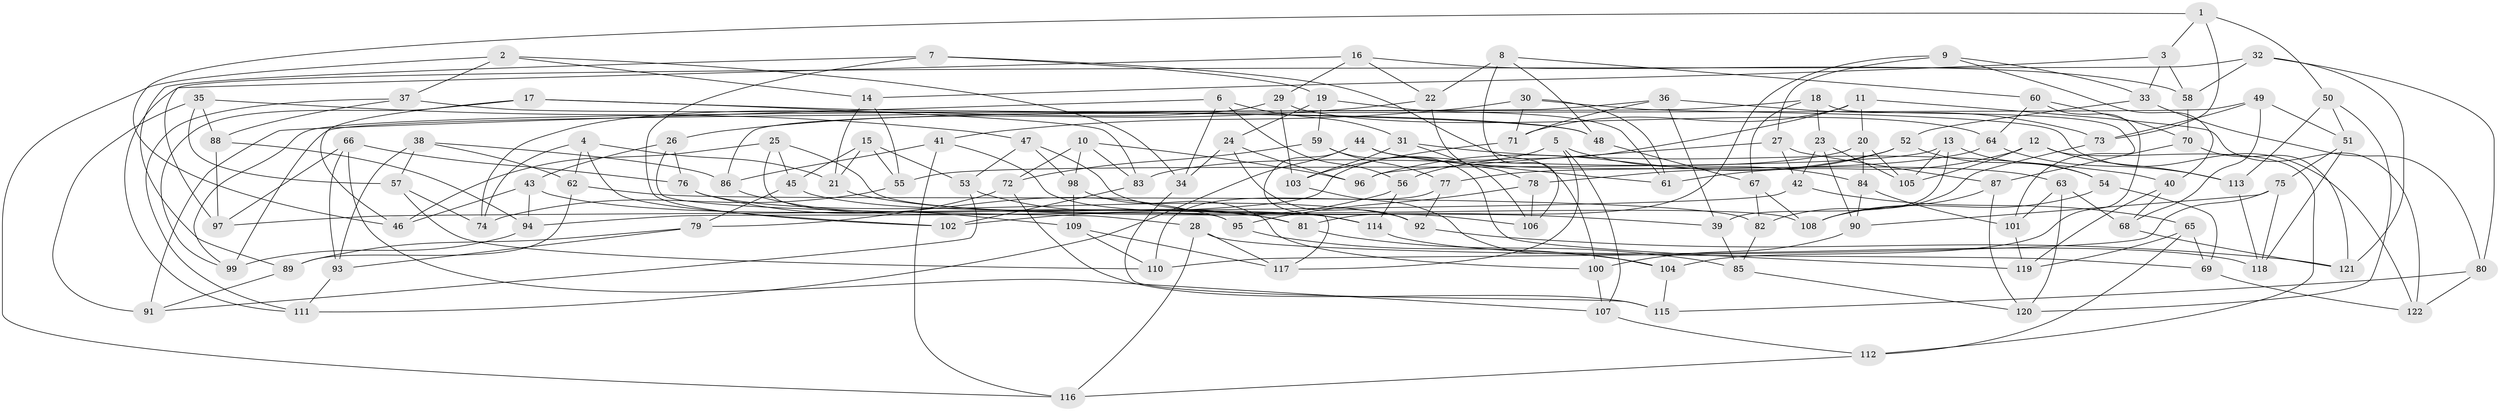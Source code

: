 // Generated by graph-tools (version 1.1) at 2025/59/03/09/25 04:59:06]
// undirected, 122 vertices, 244 edges
graph export_dot {
graph [start="1"]
  node [color=gray90,style=filled];
  1;
  2;
  3;
  4;
  5;
  6;
  7;
  8;
  9;
  10;
  11;
  12;
  13;
  14;
  15;
  16;
  17;
  18;
  19;
  20;
  21;
  22;
  23;
  24;
  25;
  26;
  27;
  28;
  29;
  30;
  31;
  32;
  33;
  34;
  35;
  36;
  37;
  38;
  39;
  40;
  41;
  42;
  43;
  44;
  45;
  46;
  47;
  48;
  49;
  50;
  51;
  52;
  53;
  54;
  55;
  56;
  57;
  58;
  59;
  60;
  61;
  62;
  63;
  64;
  65;
  66;
  67;
  68;
  69;
  70;
  71;
  72;
  73;
  74;
  75;
  76;
  77;
  78;
  79;
  80;
  81;
  82;
  83;
  84;
  85;
  86;
  87;
  88;
  89;
  90;
  91;
  92;
  93;
  94;
  95;
  96;
  97;
  98;
  99;
  100;
  101;
  102;
  103;
  104;
  105;
  106;
  107;
  108;
  109;
  110;
  111;
  112;
  113;
  114;
  115;
  116;
  117;
  118;
  119;
  120;
  121;
  122;
  1 -- 3;
  1 -- 73;
  1 -- 46;
  1 -- 50;
  2 -- 34;
  2 -- 14;
  2 -- 116;
  2 -- 37;
  3 -- 33;
  3 -- 58;
  3 -- 14;
  4 -- 102;
  4 -- 62;
  4 -- 74;
  4 -- 21;
  5 -- 117;
  5 -- 94;
  5 -- 84;
  5 -- 107;
  6 -- 34;
  6 -- 91;
  6 -- 56;
  6 -- 31;
  7 -- 100;
  7 -- 89;
  7 -- 19;
  7 -- 102;
  8 -- 60;
  8 -- 48;
  8 -- 22;
  8 -- 106;
  9 -- 40;
  9 -- 81;
  9 -- 27;
  9 -- 33;
  10 -- 98;
  10 -- 83;
  10 -- 96;
  10 -- 72;
  11 -- 56;
  11 -- 122;
  11 -- 20;
  11 -- 71;
  12 -- 105;
  12 -- 112;
  12 -- 113;
  12 -- 61;
  13 -- 54;
  13 -- 105;
  13 -- 55;
  13 -- 39;
  14 -- 55;
  14 -- 21;
  15 -- 53;
  15 -- 21;
  15 -- 45;
  15 -- 55;
  16 -- 29;
  16 -- 97;
  16 -- 22;
  16 -- 58;
  17 -- 48;
  17 -- 46;
  17 -- 99;
  17 -- 83;
  18 -- 99;
  18 -- 23;
  18 -- 101;
  18 -- 67;
  19 -- 24;
  19 -- 59;
  19 -- 61;
  20 -- 84;
  20 -- 105;
  20 -- 83;
  21 -- 39;
  22 -- 78;
  22 -- 26;
  23 -- 42;
  23 -- 90;
  23 -- 105;
  24 -- 92;
  24 -- 96;
  24 -- 34;
  25 -- 108;
  25 -- 95;
  25 -- 46;
  25 -- 45;
  26 -- 28;
  26 -- 76;
  26 -- 43;
  27 -- 87;
  27 -- 96;
  27 -- 42;
  28 -- 117;
  28 -- 116;
  28 -- 69;
  29 -- 74;
  29 -- 64;
  29 -- 103;
  30 -- 41;
  30 -- 122;
  30 -- 71;
  30 -- 61;
  31 -- 106;
  31 -- 103;
  31 -- 40;
  32 -- 111;
  32 -- 121;
  32 -- 58;
  32 -- 80;
  33 -- 52;
  33 -- 80;
  34 -- 115;
  35 -- 91;
  35 -- 47;
  35 -- 88;
  35 -- 57;
  36 -- 86;
  36 -- 39;
  36 -- 71;
  36 -- 73;
  37 -- 111;
  37 -- 88;
  37 -- 48;
  38 -- 93;
  38 -- 57;
  38 -- 62;
  38 -- 86;
  39 -- 85;
  40 -- 119;
  40 -- 68;
  41 -- 116;
  41 -- 114;
  41 -- 86;
  42 -- 65;
  42 -- 97;
  43 -- 81;
  43 -- 94;
  43 -- 46;
  44 -- 61;
  44 -- 111;
  44 -- 117;
  44 -- 63;
  45 -- 114;
  45 -- 79;
  47 -- 106;
  47 -- 98;
  47 -- 53;
  48 -- 67;
  49 -- 51;
  49 -- 99;
  49 -- 68;
  49 -- 73;
  50 -- 113;
  50 -- 51;
  50 -- 120;
  51 -- 118;
  51 -- 75;
  52 -- 78;
  52 -- 54;
  52 -- 96;
  53 -- 81;
  53 -- 91;
  54 -- 69;
  54 -- 108;
  55 -- 74;
  56 -- 114;
  56 -- 102;
  57 -- 110;
  57 -- 74;
  58 -- 70;
  59 -- 72;
  59 -- 119;
  59 -- 77;
  60 -- 104;
  60 -- 64;
  60 -- 70;
  62 -- 89;
  62 -- 82;
  63 -- 120;
  63 -- 68;
  63 -- 101;
  64 -- 113;
  64 -- 77;
  65 -- 69;
  65 -- 119;
  65 -- 112;
  66 -- 107;
  66 -- 76;
  66 -- 93;
  66 -- 97;
  67 -- 82;
  67 -- 108;
  68 -- 121;
  69 -- 122;
  70 -- 121;
  70 -- 87;
  71 -- 103;
  72 -- 115;
  72 -- 79;
  73 -- 82;
  75 -- 110;
  75 -- 118;
  75 -- 90;
  76 -- 95;
  76 -- 92;
  77 -- 110;
  77 -- 92;
  78 -- 95;
  78 -- 106;
  79 -- 93;
  79 -- 89;
  80 -- 115;
  80 -- 122;
  81 -- 85;
  82 -- 85;
  83 -- 102;
  84 -- 101;
  84 -- 90;
  85 -- 120;
  86 -- 109;
  87 -- 108;
  87 -- 120;
  88 -- 94;
  88 -- 97;
  89 -- 91;
  90 -- 100;
  92 -- 121;
  93 -- 111;
  94 -- 99;
  95 -- 104;
  98 -- 109;
  98 -- 100;
  100 -- 107;
  101 -- 119;
  103 -- 104;
  104 -- 115;
  107 -- 112;
  109 -- 117;
  109 -- 110;
  112 -- 116;
  113 -- 118;
  114 -- 118;
}

